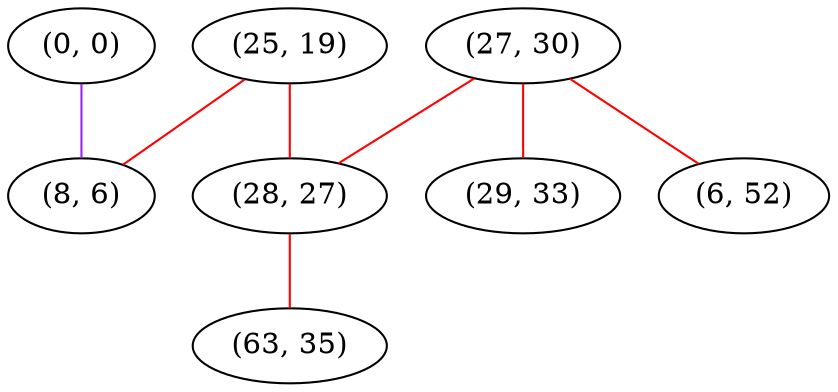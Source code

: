 graph "" {
"(0, 0)";
"(27, 30)";
"(29, 33)";
"(25, 19)";
"(6, 52)";
"(28, 27)";
"(8, 6)";
"(63, 35)";
"(0, 0)" -- "(8, 6)"  [color=purple, key=0, weight=4];
"(27, 30)" -- "(6, 52)"  [color=red, key=0, weight=1];
"(27, 30)" -- "(28, 27)"  [color=red, key=0, weight=1];
"(27, 30)" -- "(29, 33)"  [color=red, key=0, weight=1];
"(25, 19)" -- "(8, 6)"  [color=red, key=0, weight=1];
"(25, 19)" -- "(28, 27)"  [color=red, key=0, weight=1];
"(28, 27)" -- "(63, 35)"  [color=red, key=0, weight=1];
}
